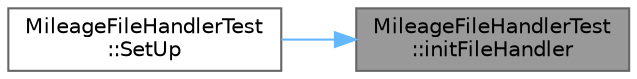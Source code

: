 digraph "MileageFileHandlerTest::initFileHandler"
{
 // LATEX_PDF_SIZE
  bgcolor="transparent";
  edge [fontname=Helvetica,fontsize=10,labelfontname=Helvetica,labelfontsize=10];
  node [fontname=Helvetica,fontsize=10,shape=box,height=0.2,width=0.4];
  rankdir="RL";
  Node1 [id="Node000001",label="MileageFileHandlerTest\l::initFileHandler",height=0.2,width=0.4,color="gray40", fillcolor="grey60", style="filled", fontcolor="black",tooltip=" "];
  Node1 -> Node2 [id="edge1_Node000001_Node000002",dir="back",color="steelblue1",style="solid",tooltip=" "];
  Node2 [id="Node000002",label="MileageFileHandlerTest\l::SetUp",height=0.2,width=0.4,color="grey40", fillcolor="white", style="filled",URL="$classMileageFileHandlerTest.html#acac72a8a3bb7b4b1c58255f23dc0679f",tooltip=" "];
}
